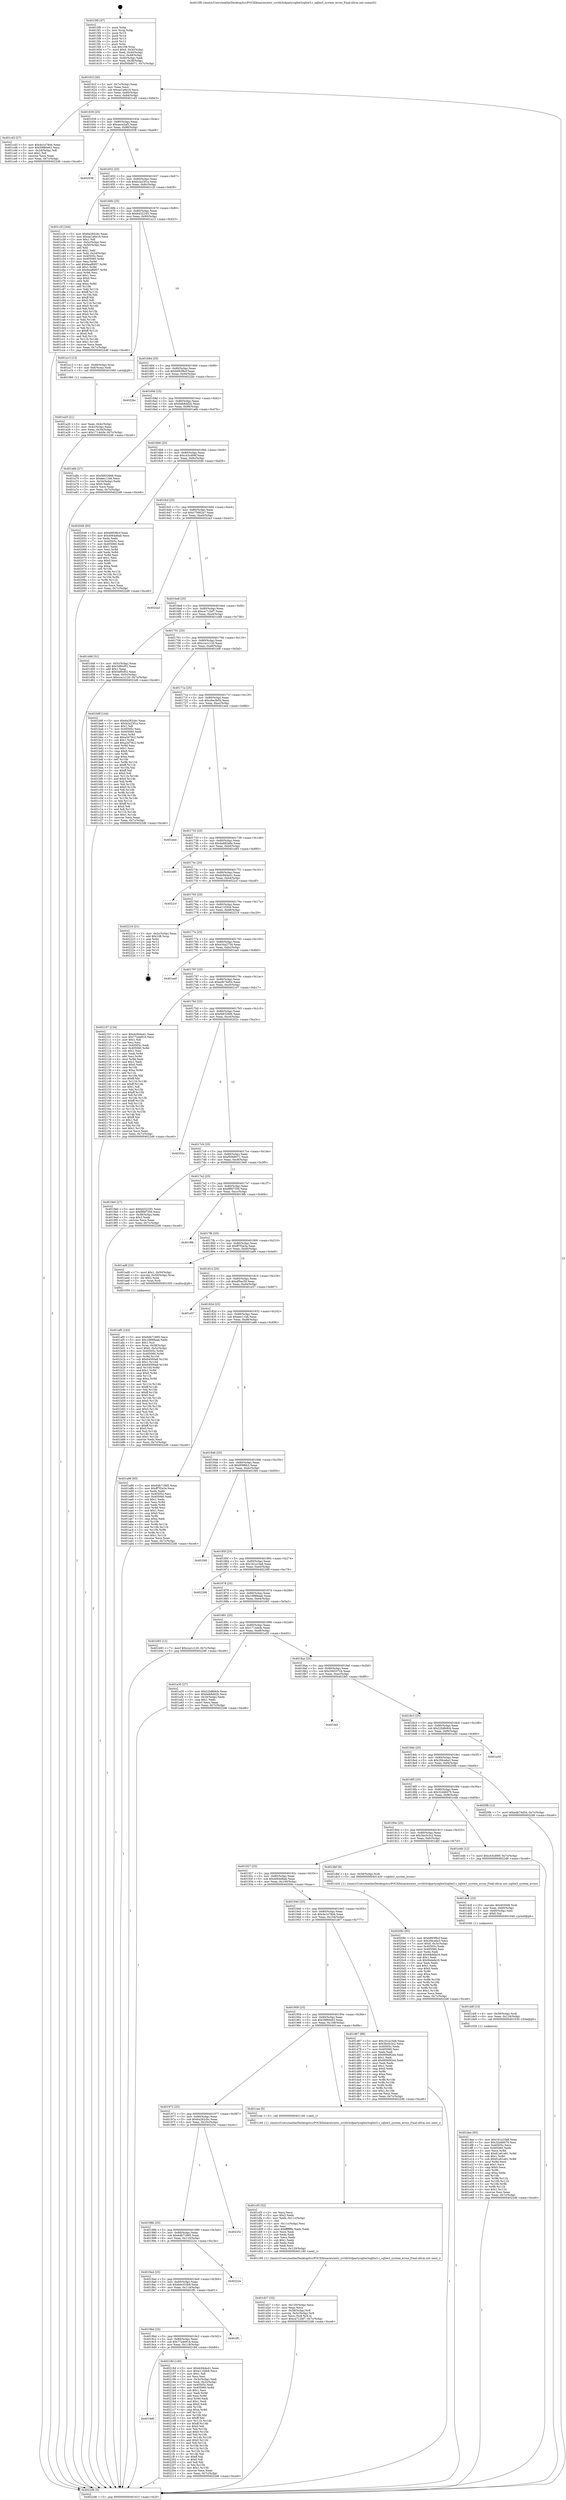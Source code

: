 digraph "0x4015f0" {
  label = "0x4015f0 (/mnt/c/Users/mathe/Desktop/tcc/POCII/binaries/extr_ccvlib3rdpartysqlite3sqlite3.c_sqlite3_system_errno_Final-ollvm.out::main(0))"
  labelloc = "t"
  node[shape=record]

  Entry [label="",width=0.3,height=0.3,shape=circle,fillcolor=black,style=filled]
  "0x40161f" [label="{
     0x40161f [26]\l
     | [instrs]\l
     &nbsp;&nbsp;0x40161f \<+3\>: mov -0x7c(%rbp),%eax\l
     &nbsp;&nbsp;0x401622 \<+2\>: mov %eax,%ecx\l
     &nbsp;&nbsp;0x401624 \<+6\>: sub $0xae1a6e18,%ecx\l
     &nbsp;&nbsp;0x40162a \<+3\>: mov %eax,-0x80(%rbp)\l
     &nbsp;&nbsp;0x40162d \<+6\>: mov %ecx,-0x84(%rbp)\l
     &nbsp;&nbsp;0x401633 \<+6\>: je 0000000000401cd3 \<main+0x6e3\>\l
  }"]
  "0x401cd3" [label="{
     0x401cd3 [27]\l
     | [instrs]\l
     &nbsp;&nbsp;0x401cd3 \<+5\>: mov $0x4e1e78d4,%eax\l
     &nbsp;&nbsp;0x401cd8 \<+5\>: mov $0x59f80e63,%ecx\l
     &nbsp;&nbsp;0x401cdd \<+3\>: mov -0x2d(%rbp),%dl\l
     &nbsp;&nbsp;0x401ce0 \<+3\>: test $0x1,%dl\l
     &nbsp;&nbsp;0x401ce3 \<+3\>: cmovne %ecx,%eax\l
     &nbsp;&nbsp;0x401ce6 \<+3\>: mov %eax,-0x7c(%rbp)\l
     &nbsp;&nbsp;0x401ce9 \<+5\>: jmp 00000000004022d6 \<main+0xce6\>\l
  }"]
  "0x401639" [label="{
     0x401639 [25]\l
     | [instrs]\l
     &nbsp;&nbsp;0x401639 \<+5\>: jmp 000000000040163e \<main+0x4e\>\l
     &nbsp;&nbsp;0x40163e \<+3\>: mov -0x80(%rbp),%eax\l
     &nbsp;&nbsp;0x401641 \<+5\>: sub $0xaece2af3,%eax\l
     &nbsp;&nbsp;0x401646 \<+6\>: mov %eax,-0x88(%rbp)\l
     &nbsp;&nbsp;0x40164c \<+6\>: je 0000000000402038 \<main+0xa48\>\l
  }"]
  Exit [label="",width=0.3,height=0.3,shape=circle,fillcolor=black,style=filled,peripheries=2]
  "0x402038" [label="{
     0x402038\l
  }", style=dashed]
  "0x401652" [label="{
     0x401652 [25]\l
     | [instrs]\l
     &nbsp;&nbsp;0x401652 \<+5\>: jmp 0000000000401657 \<main+0x67\>\l
     &nbsp;&nbsp;0x401657 \<+3\>: mov -0x80(%rbp),%eax\l
     &nbsp;&nbsp;0x40165a \<+5\>: sub $0xb2a23f1a,%eax\l
     &nbsp;&nbsp;0x40165f \<+6\>: mov %eax,-0x8c(%rbp)\l
     &nbsp;&nbsp;0x401665 \<+6\>: je 0000000000401c2f \<main+0x63f\>\l
  }"]
  "0x4019d6" [label="{
     0x4019d6\l
  }", style=dashed]
  "0x401c2f" [label="{
     0x401c2f [164]\l
     | [instrs]\l
     &nbsp;&nbsp;0x401c2f \<+5\>: mov $0x6a282cbc,%eax\l
     &nbsp;&nbsp;0x401c34 \<+5\>: mov $0xae1a6e18,%ecx\l
     &nbsp;&nbsp;0x401c39 \<+2\>: mov $0x1,%dl\l
     &nbsp;&nbsp;0x401c3b \<+3\>: mov -0x5c(%rbp),%esi\l
     &nbsp;&nbsp;0x401c3e \<+3\>: cmp -0x50(%rbp),%esi\l
     &nbsp;&nbsp;0x401c41 \<+4\>: setl %dil\l
     &nbsp;&nbsp;0x401c45 \<+4\>: and $0x1,%dil\l
     &nbsp;&nbsp;0x401c49 \<+4\>: mov %dil,-0x2d(%rbp)\l
     &nbsp;&nbsp;0x401c4d \<+7\>: mov 0x40505c,%esi\l
     &nbsp;&nbsp;0x401c54 \<+8\>: mov 0x405060,%r8d\l
     &nbsp;&nbsp;0x401c5c \<+3\>: mov %esi,%r9d\l
     &nbsp;&nbsp;0x401c5f \<+7\>: add $0x6eaf6957,%r9d\l
     &nbsp;&nbsp;0x401c66 \<+4\>: sub $0x1,%r9d\l
     &nbsp;&nbsp;0x401c6a \<+7\>: sub $0x6eaf6957,%r9d\l
     &nbsp;&nbsp;0x401c71 \<+4\>: imul %r9d,%esi\l
     &nbsp;&nbsp;0x401c75 \<+3\>: and $0x1,%esi\l
     &nbsp;&nbsp;0x401c78 \<+3\>: cmp $0x0,%esi\l
     &nbsp;&nbsp;0x401c7b \<+4\>: sete %dil\l
     &nbsp;&nbsp;0x401c7f \<+4\>: cmp $0xa,%r8d\l
     &nbsp;&nbsp;0x401c83 \<+4\>: setl %r10b\l
     &nbsp;&nbsp;0x401c87 \<+3\>: mov %dil,%r11b\l
     &nbsp;&nbsp;0x401c8a \<+4\>: xor $0xff,%r11b\l
     &nbsp;&nbsp;0x401c8e \<+3\>: mov %r10b,%bl\l
     &nbsp;&nbsp;0x401c91 \<+3\>: xor $0xff,%bl\l
     &nbsp;&nbsp;0x401c94 \<+3\>: xor $0x0,%dl\l
     &nbsp;&nbsp;0x401c97 \<+3\>: mov %r11b,%r14b\l
     &nbsp;&nbsp;0x401c9a \<+4\>: and $0x0,%r14b\l
     &nbsp;&nbsp;0x401c9e \<+3\>: and %dl,%dil\l
     &nbsp;&nbsp;0x401ca1 \<+3\>: mov %bl,%r15b\l
     &nbsp;&nbsp;0x401ca4 \<+4\>: and $0x0,%r15b\l
     &nbsp;&nbsp;0x401ca8 \<+3\>: and %dl,%r10b\l
     &nbsp;&nbsp;0x401cab \<+3\>: or %dil,%r14b\l
     &nbsp;&nbsp;0x401cae \<+3\>: or %r10b,%r15b\l
     &nbsp;&nbsp;0x401cb1 \<+3\>: xor %r15b,%r14b\l
     &nbsp;&nbsp;0x401cb4 \<+3\>: or %bl,%r11b\l
     &nbsp;&nbsp;0x401cb7 \<+4\>: xor $0xff,%r11b\l
     &nbsp;&nbsp;0x401cbb \<+3\>: or $0x0,%dl\l
     &nbsp;&nbsp;0x401cbe \<+3\>: and %dl,%r11b\l
     &nbsp;&nbsp;0x401cc1 \<+3\>: or %r11b,%r14b\l
     &nbsp;&nbsp;0x401cc4 \<+4\>: test $0x1,%r14b\l
     &nbsp;&nbsp;0x401cc8 \<+3\>: cmovne %ecx,%eax\l
     &nbsp;&nbsp;0x401ccb \<+3\>: mov %eax,-0x7c(%rbp)\l
     &nbsp;&nbsp;0x401cce \<+5\>: jmp 00000000004022d6 \<main+0xce6\>\l
  }"]
  "0x40166b" [label="{
     0x40166b [25]\l
     | [instrs]\l
     &nbsp;&nbsp;0x40166b \<+5\>: jmp 0000000000401670 \<main+0x80\>\l
     &nbsp;&nbsp;0x401670 \<+3\>: mov -0x80(%rbp),%eax\l
     &nbsp;&nbsp;0x401673 \<+5\>: sub $0xb43223f1,%eax\l
     &nbsp;&nbsp;0x401678 \<+6\>: mov %eax,-0x90(%rbp)\l
     &nbsp;&nbsp;0x40167e \<+6\>: je 0000000000401a13 \<main+0x423\>\l
  }"]
  "0x40218d" [label="{
     0x40218d [140]\l
     | [instrs]\l
     &nbsp;&nbsp;0x40218d \<+5\>: mov $0xdc944a41,%eax\l
     &nbsp;&nbsp;0x402192 \<+5\>: mov $0xe11f2fc6,%ecx\l
     &nbsp;&nbsp;0x402197 \<+2\>: mov $0x1,%dl\l
     &nbsp;&nbsp;0x402199 \<+2\>: xor %esi,%esi\l
     &nbsp;&nbsp;0x40219b \<+3\>: mov -0x3c(%rbp),%edi\l
     &nbsp;&nbsp;0x40219e \<+3\>: mov %edi,-0x2c(%rbp)\l
     &nbsp;&nbsp;0x4021a1 \<+7\>: mov 0x40505c,%edi\l
     &nbsp;&nbsp;0x4021a8 \<+8\>: mov 0x405060,%r8d\l
     &nbsp;&nbsp;0x4021b0 \<+3\>: sub $0x1,%esi\l
     &nbsp;&nbsp;0x4021b3 \<+3\>: mov %edi,%r9d\l
     &nbsp;&nbsp;0x4021b6 \<+3\>: add %esi,%r9d\l
     &nbsp;&nbsp;0x4021b9 \<+4\>: imul %r9d,%edi\l
     &nbsp;&nbsp;0x4021bd \<+3\>: and $0x1,%edi\l
     &nbsp;&nbsp;0x4021c0 \<+3\>: cmp $0x0,%edi\l
     &nbsp;&nbsp;0x4021c3 \<+4\>: sete %r10b\l
     &nbsp;&nbsp;0x4021c7 \<+4\>: cmp $0xa,%r8d\l
     &nbsp;&nbsp;0x4021cb \<+4\>: setl %r11b\l
     &nbsp;&nbsp;0x4021cf \<+3\>: mov %r10b,%bl\l
     &nbsp;&nbsp;0x4021d2 \<+3\>: xor $0xff,%bl\l
     &nbsp;&nbsp;0x4021d5 \<+3\>: mov %r11b,%r14b\l
     &nbsp;&nbsp;0x4021d8 \<+4\>: xor $0xff,%r14b\l
     &nbsp;&nbsp;0x4021dc \<+3\>: xor $0x0,%dl\l
     &nbsp;&nbsp;0x4021df \<+3\>: mov %bl,%r15b\l
     &nbsp;&nbsp;0x4021e2 \<+4\>: and $0x0,%r15b\l
     &nbsp;&nbsp;0x4021e6 \<+3\>: and %dl,%r10b\l
     &nbsp;&nbsp;0x4021e9 \<+3\>: mov %r14b,%r12b\l
     &nbsp;&nbsp;0x4021ec \<+4\>: and $0x0,%r12b\l
     &nbsp;&nbsp;0x4021f0 \<+3\>: and %dl,%r11b\l
     &nbsp;&nbsp;0x4021f3 \<+3\>: or %r10b,%r15b\l
     &nbsp;&nbsp;0x4021f6 \<+3\>: or %r11b,%r12b\l
     &nbsp;&nbsp;0x4021f9 \<+3\>: xor %r12b,%r15b\l
     &nbsp;&nbsp;0x4021fc \<+3\>: or %r14b,%bl\l
     &nbsp;&nbsp;0x4021ff \<+3\>: xor $0xff,%bl\l
     &nbsp;&nbsp;0x402202 \<+3\>: or $0x0,%dl\l
     &nbsp;&nbsp;0x402205 \<+2\>: and %dl,%bl\l
     &nbsp;&nbsp;0x402207 \<+3\>: or %bl,%r15b\l
     &nbsp;&nbsp;0x40220a \<+4\>: test $0x1,%r15b\l
     &nbsp;&nbsp;0x40220e \<+3\>: cmovne %ecx,%eax\l
     &nbsp;&nbsp;0x402211 \<+3\>: mov %eax,-0x7c(%rbp)\l
     &nbsp;&nbsp;0x402214 \<+5\>: jmp 00000000004022d6 \<main+0xce6\>\l
  }"]
  "0x401a13" [label="{
     0x401a13 [13]\l
     | [instrs]\l
     &nbsp;&nbsp;0x401a13 \<+4\>: mov -0x48(%rbp),%rax\l
     &nbsp;&nbsp;0x401a17 \<+4\>: mov 0x8(%rax),%rdi\l
     &nbsp;&nbsp;0x401a1b \<+5\>: call 0000000000401060 \<atoi@plt\>\l
     | [calls]\l
     &nbsp;&nbsp;0x401060 \{1\} (unknown)\l
  }"]
  "0x401684" [label="{
     0x401684 [25]\l
     | [instrs]\l
     &nbsp;&nbsp;0x401684 \<+5\>: jmp 0000000000401689 \<main+0x99\>\l
     &nbsp;&nbsp;0x401689 \<+3\>: mov -0x80(%rbp),%eax\l
     &nbsp;&nbsp;0x40168c \<+5\>: sub $0xb893f6cf,%eax\l
     &nbsp;&nbsp;0x401691 \<+6\>: mov %eax,-0x94(%rbp)\l
     &nbsp;&nbsp;0x401697 \<+6\>: je 00000000004022bc \<main+0xccc\>\l
  }"]
  "0x4019bd" [label="{
     0x4019bd [25]\l
     | [instrs]\l
     &nbsp;&nbsp;0x4019bd \<+5\>: jmp 00000000004019c2 \<main+0x3d2\>\l
     &nbsp;&nbsp;0x4019c2 \<+3\>: mov -0x80(%rbp),%eax\l
     &nbsp;&nbsp;0x4019c5 \<+5\>: sub $0x77a4e918,%eax\l
     &nbsp;&nbsp;0x4019ca \<+6\>: mov %eax,-0x118(%rbp)\l
     &nbsp;&nbsp;0x4019d0 \<+6\>: je 000000000040218d \<main+0xb9d\>\l
  }"]
  "0x4022bc" [label="{
     0x4022bc\l
  }", style=dashed]
  "0x40169d" [label="{
     0x40169d [25]\l
     | [instrs]\l
     &nbsp;&nbsp;0x40169d \<+5\>: jmp 00000000004016a2 \<main+0xb2\>\l
     &nbsp;&nbsp;0x4016a2 \<+3\>: mov -0x80(%rbp),%eax\l
     &nbsp;&nbsp;0x4016a5 \<+5\>: sub $0xbeb8dd2b,%eax\l
     &nbsp;&nbsp;0x4016aa \<+6\>: mov %eax,-0x98(%rbp)\l
     &nbsp;&nbsp;0x4016b0 \<+6\>: je 0000000000401a6b \<main+0x47b\>\l
  }"]
  "0x401ff1" [label="{
     0x401ff1\l
  }", style=dashed]
  "0x401a6b" [label="{
     0x401a6b [27]\l
     | [instrs]\l
     &nbsp;&nbsp;0x401a6b \<+5\>: mov $0xf4832666,%eax\l
     &nbsp;&nbsp;0x401a70 \<+5\>: mov $0xeec11b6,%ecx\l
     &nbsp;&nbsp;0x401a75 \<+3\>: mov -0x34(%rbp),%edx\l
     &nbsp;&nbsp;0x401a78 \<+3\>: cmp $0x0,%edx\l
     &nbsp;&nbsp;0x401a7b \<+3\>: cmove %ecx,%eax\l
     &nbsp;&nbsp;0x401a7e \<+3\>: mov %eax,-0x7c(%rbp)\l
     &nbsp;&nbsp;0x401a81 \<+5\>: jmp 00000000004022d6 \<main+0xce6\>\l
  }"]
  "0x4016b6" [label="{
     0x4016b6 [25]\l
     | [instrs]\l
     &nbsp;&nbsp;0x4016b6 \<+5\>: jmp 00000000004016bb \<main+0xcb\>\l
     &nbsp;&nbsp;0x4016bb \<+3\>: mov -0x80(%rbp),%eax\l
     &nbsp;&nbsp;0x4016be \<+5\>: sub $0xc43cd06f,%eax\l
     &nbsp;&nbsp;0x4016c3 \<+6\>: mov %eax,-0x9c(%rbp)\l
     &nbsp;&nbsp;0x4016c9 \<+6\>: je 0000000000402049 \<main+0xa59\>\l
  }"]
  "0x4019a4" [label="{
     0x4019a4 [25]\l
     | [instrs]\l
     &nbsp;&nbsp;0x4019a4 \<+5\>: jmp 00000000004019a9 \<main+0x3b9\>\l
     &nbsp;&nbsp;0x4019a9 \<+3\>: mov -0x80(%rbp),%eax\l
     &nbsp;&nbsp;0x4019ac \<+5\>: sub $0x6de333b9,%eax\l
     &nbsp;&nbsp;0x4019b1 \<+6\>: mov %eax,-0x114(%rbp)\l
     &nbsp;&nbsp;0x4019b7 \<+6\>: je 0000000000401ff1 \<main+0xa01\>\l
  }"]
  "0x402049" [label="{
     0x402049 [83]\l
     | [instrs]\l
     &nbsp;&nbsp;0x402049 \<+5\>: mov $0xb893f6cf,%eax\l
     &nbsp;&nbsp;0x40204e \<+5\>: mov $0x4064d6ab,%ecx\l
     &nbsp;&nbsp;0x402053 \<+2\>: xor %edx,%edx\l
     &nbsp;&nbsp;0x402055 \<+7\>: mov 0x40505c,%esi\l
     &nbsp;&nbsp;0x40205c \<+7\>: mov 0x405060,%edi\l
     &nbsp;&nbsp;0x402063 \<+3\>: sub $0x1,%edx\l
     &nbsp;&nbsp;0x402066 \<+3\>: mov %esi,%r8d\l
     &nbsp;&nbsp;0x402069 \<+3\>: add %edx,%r8d\l
     &nbsp;&nbsp;0x40206c \<+4\>: imul %r8d,%esi\l
     &nbsp;&nbsp;0x402070 \<+3\>: and $0x1,%esi\l
     &nbsp;&nbsp;0x402073 \<+3\>: cmp $0x0,%esi\l
     &nbsp;&nbsp;0x402076 \<+4\>: sete %r9b\l
     &nbsp;&nbsp;0x40207a \<+3\>: cmp $0xa,%edi\l
     &nbsp;&nbsp;0x40207d \<+4\>: setl %r10b\l
     &nbsp;&nbsp;0x402081 \<+3\>: mov %r9b,%r11b\l
     &nbsp;&nbsp;0x402084 \<+3\>: and %r10b,%r11b\l
     &nbsp;&nbsp;0x402087 \<+3\>: xor %r10b,%r9b\l
     &nbsp;&nbsp;0x40208a \<+3\>: or %r9b,%r11b\l
     &nbsp;&nbsp;0x40208d \<+4\>: test $0x1,%r11b\l
     &nbsp;&nbsp;0x402091 \<+3\>: cmovne %ecx,%eax\l
     &nbsp;&nbsp;0x402094 \<+3\>: mov %eax,-0x7c(%rbp)\l
     &nbsp;&nbsp;0x402097 \<+5\>: jmp 00000000004022d6 \<main+0xce6\>\l
  }"]
  "0x4016cf" [label="{
     0x4016cf [25]\l
     | [instrs]\l
     &nbsp;&nbsp;0x4016cf \<+5\>: jmp 00000000004016d4 \<main+0xe4\>\l
     &nbsp;&nbsp;0x4016d4 \<+3\>: mov -0x80(%rbp),%eax\l
     &nbsp;&nbsp;0x4016d7 \<+5\>: sub $0xc75662a7,%eax\l
     &nbsp;&nbsp;0x4016dc \<+6\>: mov %eax,-0xa0(%rbp)\l
     &nbsp;&nbsp;0x4016e2 \<+6\>: je 00000000004022a3 \<main+0xcb3\>\l
  }"]
  "0x40222e" [label="{
     0x40222e\l
  }", style=dashed]
  "0x4022a3" [label="{
     0x4022a3\l
  }", style=dashed]
  "0x4016e8" [label="{
     0x4016e8 [25]\l
     | [instrs]\l
     &nbsp;&nbsp;0x4016e8 \<+5\>: jmp 00000000004016ed \<main+0xfd\>\l
     &nbsp;&nbsp;0x4016ed \<+3\>: mov -0x80(%rbp),%eax\l
     &nbsp;&nbsp;0x4016f0 \<+5\>: sub $0xca712bf7,%eax\l
     &nbsp;&nbsp;0x4016f5 \<+6\>: mov %eax,-0xa4(%rbp)\l
     &nbsp;&nbsp;0x4016fb \<+6\>: je 0000000000401d48 \<main+0x758\>\l
  }"]
  "0x40198b" [label="{
     0x40198b [25]\l
     | [instrs]\l
     &nbsp;&nbsp;0x40198b \<+5\>: jmp 0000000000401990 \<main+0x3a0\>\l
     &nbsp;&nbsp;0x401990 \<+3\>: mov -0x80(%rbp),%eax\l
     &nbsp;&nbsp;0x401993 \<+5\>: sub $0x6db71895,%eax\l
     &nbsp;&nbsp;0x401998 \<+6\>: mov %eax,-0x110(%rbp)\l
     &nbsp;&nbsp;0x40199e \<+6\>: je 000000000040222e \<main+0xc3e\>\l
  }"]
  "0x401d48" [label="{
     0x401d48 [31]\l
     | [instrs]\l
     &nbsp;&nbsp;0x401d48 \<+3\>: mov -0x5c(%rbp),%eax\l
     &nbsp;&nbsp;0x401d4b \<+5\>: add $0x54f0cf52,%eax\l
     &nbsp;&nbsp;0x401d50 \<+3\>: add $0x1,%eax\l
     &nbsp;&nbsp;0x401d53 \<+5\>: sub $0x54f0cf52,%eax\l
     &nbsp;&nbsp;0x401d58 \<+3\>: mov %eax,-0x5c(%rbp)\l
     &nbsp;&nbsp;0x401d5b \<+7\>: movl $0xcca1c120,-0x7c(%rbp)\l
     &nbsp;&nbsp;0x401d62 \<+5\>: jmp 00000000004022d6 \<main+0xce6\>\l
  }"]
  "0x401701" [label="{
     0x401701 [25]\l
     | [instrs]\l
     &nbsp;&nbsp;0x401701 \<+5\>: jmp 0000000000401706 \<main+0x116\>\l
     &nbsp;&nbsp;0x401706 \<+3\>: mov -0x80(%rbp),%eax\l
     &nbsp;&nbsp;0x401709 \<+5\>: sub $0xcca1c120,%eax\l
     &nbsp;&nbsp;0x40170e \<+6\>: mov %eax,-0xa8(%rbp)\l
     &nbsp;&nbsp;0x401714 \<+6\>: je 0000000000401b9f \<main+0x5af\>\l
  }"]
  "0x40225c" [label="{
     0x40225c\l
  }", style=dashed]
  "0x401b9f" [label="{
     0x401b9f [144]\l
     | [instrs]\l
     &nbsp;&nbsp;0x401b9f \<+5\>: mov $0x6a282cbc,%eax\l
     &nbsp;&nbsp;0x401ba4 \<+5\>: mov $0xb2a23f1a,%ecx\l
     &nbsp;&nbsp;0x401ba9 \<+2\>: mov $0x1,%dl\l
     &nbsp;&nbsp;0x401bab \<+7\>: mov 0x40505c,%esi\l
     &nbsp;&nbsp;0x401bb2 \<+7\>: mov 0x405060,%edi\l
     &nbsp;&nbsp;0x401bb9 \<+3\>: mov %esi,%r8d\l
     &nbsp;&nbsp;0x401bbc \<+7\>: sub $0xa3d79c2,%r8d\l
     &nbsp;&nbsp;0x401bc3 \<+4\>: sub $0x1,%r8d\l
     &nbsp;&nbsp;0x401bc7 \<+7\>: add $0xa3d79c2,%r8d\l
     &nbsp;&nbsp;0x401bce \<+4\>: imul %r8d,%esi\l
     &nbsp;&nbsp;0x401bd2 \<+3\>: and $0x1,%esi\l
     &nbsp;&nbsp;0x401bd5 \<+3\>: cmp $0x0,%esi\l
     &nbsp;&nbsp;0x401bd8 \<+4\>: sete %r9b\l
     &nbsp;&nbsp;0x401bdc \<+3\>: cmp $0xa,%edi\l
     &nbsp;&nbsp;0x401bdf \<+4\>: setl %r10b\l
     &nbsp;&nbsp;0x401be3 \<+3\>: mov %r9b,%r11b\l
     &nbsp;&nbsp;0x401be6 \<+4\>: xor $0xff,%r11b\l
     &nbsp;&nbsp;0x401bea \<+3\>: mov %r10b,%bl\l
     &nbsp;&nbsp;0x401bed \<+3\>: xor $0xff,%bl\l
     &nbsp;&nbsp;0x401bf0 \<+3\>: xor $0x0,%dl\l
     &nbsp;&nbsp;0x401bf3 \<+3\>: mov %r11b,%r14b\l
     &nbsp;&nbsp;0x401bf6 \<+4\>: and $0x0,%r14b\l
     &nbsp;&nbsp;0x401bfa \<+3\>: and %dl,%r9b\l
     &nbsp;&nbsp;0x401bfd \<+3\>: mov %bl,%r15b\l
     &nbsp;&nbsp;0x401c00 \<+4\>: and $0x0,%r15b\l
     &nbsp;&nbsp;0x401c04 \<+3\>: and %dl,%r10b\l
     &nbsp;&nbsp;0x401c07 \<+3\>: or %r9b,%r14b\l
     &nbsp;&nbsp;0x401c0a \<+3\>: or %r10b,%r15b\l
     &nbsp;&nbsp;0x401c0d \<+3\>: xor %r15b,%r14b\l
     &nbsp;&nbsp;0x401c10 \<+3\>: or %bl,%r11b\l
     &nbsp;&nbsp;0x401c13 \<+4\>: xor $0xff,%r11b\l
     &nbsp;&nbsp;0x401c17 \<+3\>: or $0x0,%dl\l
     &nbsp;&nbsp;0x401c1a \<+3\>: and %dl,%r11b\l
     &nbsp;&nbsp;0x401c1d \<+3\>: or %r11b,%r14b\l
     &nbsp;&nbsp;0x401c20 \<+4\>: test $0x1,%r14b\l
     &nbsp;&nbsp;0x401c24 \<+3\>: cmovne %ecx,%eax\l
     &nbsp;&nbsp;0x401c27 \<+3\>: mov %eax,-0x7c(%rbp)\l
     &nbsp;&nbsp;0x401c2a \<+5\>: jmp 00000000004022d6 \<main+0xce6\>\l
  }"]
  "0x40171a" [label="{
     0x40171a [25]\l
     | [instrs]\l
     &nbsp;&nbsp;0x40171a \<+5\>: jmp 000000000040171f \<main+0x12f\>\l
     &nbsp;&nbsp;0x40171f \<+3\>: mov -0x80(%rbp),%eax\l
     &nbsp;&nbsp;0x401722 \<+5\>: sub $0xcfee3b5b,%eax\l
     &nbsp;&nbsp;0x401727 \<+6\>: mov %eax,-0xac(%rbp)\l
     &nbsp;&nbsp;0x40172d \<+6\>: je 0000000000401eed \<main+0x8fd\>\l
  }"]
  "0x401dee" [label="{
     0x401dee [93]\l
     | [instrs]\l
     &nbsp;&nbsp;0x401dee \<+5\>: mov $0x161a10a8,%eax\l
     &nbsp;&nbsp;0x401df3 \<+5\>: mov $0x32d46079,%esi\l
     &nbsp;&nbsp;0x401df8 \<+7\>: mov 0x40505c,%ecx\l
     &nbsp;&nbsp;0x401dff \<+7\>: mov 0x405060,%edx\l
     &nbsp;&nbsp;0x401e06 \<+3\>: mov %ecx,%r8d\l
     &nbsp;&nbsp;0x401e09 \<+7\>: add $0x81a61e81,%r8d\l
     &nbsp;&nbsp;0x401e10 \<+4\>: sub $0x1,%r8d\l
     &nbsp;&nbsp;0x401e14 \<+7\>: sub $0x81a61e81,%r8d\l
     &nbsp;&nbsp;0x401e1b \<+4\>: imul %r8d,%ecx\l
     &nbsp;&nbsp;0x401e1f \<+3\>: and $0x1,%ecx\l
     &nbsp;&nbsp;0x401e22 \<+3\>: cmp $0x0,%ecx\l
     &nbsp;&nbsp;0x401e25 \<+4\>: sete %r9b\l
     &nbsp;&nbsp;0x401e29 \<+3\>: cmp $0xa,%edx\l
     &nbsp;&nbsp;0x401e2c \<+4\>: setl %r10b\l
     &nbsp;&nbsp;0x401e30 \<+3\>: mov %r9b,%r11b\l
     &nbsp;&nbsp;0x401e33 \<+3\>: and %r10b,%r11b\l
     &nbsp;&nbsp;0x401e36 \<+3\>: xor %r10b,%r9b\l
     &nbsp;&nbsp;0x401e39 \<+3\>: or %r9b,%r11b\l
     &nbsp;&nbsp;0x401e3c \<+4\>: test $0x1,%r11b\l
     &nbsp;&nbsp;0x401e40 \<+3\>: cmovne %esi,%eax\l
     &nbsp;&nbsp;0x401e43 \<+3\>: mov %eax,-0x7c(%rbp)\l
     &nbsp;&nbsp;0x401e46 \<+5\>: jmp 00000000004022d6 \<main+0xce6\>\l
  }"]
  "0x401eed" [label="{
     0x401eed\l
  }", style=dashed]
  "0x401733" [label="{
     0x401733 [25]\l
     | [instrs]\l
     &nbsp;&nbsp;0x401733 \<+5\>: jmp 0000000000401738 \<main+0x148\>\l
     &nbsp;&nbsp;0x401738 \<+3\>: mov -0x80(%rbp),%eax\l
     &nbsp;&nbsp;0x40173b \<+5\>: sub $0xda882e8e,%eax\l
     &nbsp;&nbsp;0x401740 \<+6\>: mov %eax,-0xb0(%rbp)\l
     &nbsp;&nbsp;0x401746 \<+6\>: je 0000000000401e85 \<main+0x895\>\l
  }"]
  "0x401ddf" [label="{
     0x401ddf [15]\l
     | [instrs]\l
     &nbsp;&nbsp;0x401ddf \<+4\>: mov -0x58(%rbp),%rdi\l
     &nbsp;&nbsp;0x401de3 \<+6\>: mov %eax,-0x124(%rbp)\l
     &nbsp;&nbsp;0x401de9 \<+5\>: call 0000000000401030 \<free@plt\>\l
     | [calls]\l
     &nbsp;&nbsp;0x401030 \{1\} (unknown)\l
  }"]
  "0x401e85" [label="{
     0x401e85\l
  }", style=dashed]
  "0x40174c" [label="{
     0x40174c [25]\l
     | [instrs]\l
     &nbsp;&nbsp;0x40174c \<+5\>: jmp 0000000000401751 \<main+0x161\>\l
     &nbsp;&nbsp;0x401751 \<+3\>: mov -0x80(%rbp),%eax\l
     &nbsp;&nbsp;0x401754 \<+5\>: sub $0xdc944a41,%eax\l
     &nbsp;&nbsp;0x401759 \<+6\>: mov %eax,-0xb4(%rbp)\l
     &nbsp;&nbsp;0x40175f \<+6\>: je 00000000004022cf \<main+0xcdf\>\l
  }"]
  "0x401dc8" [label="{
     0x401dc8 [23]\l
     | [instrs]\l
     &nbsp;&nbsp;0x401dc8 \<+10\>: movabs $0x4030d6,%rdi\l
     &nbsp;&nbsp;0x401dd2 \<+3\>: mov %eax,-0x60(%rbp)\l
     &nbsp;&nbsp;0x401dd5 \<+3\>: mov -0x60(%rbp),%esi\l
     &nbsp;&nbsp;0x401dd8 \<+2\>: mov $0x0,%al\l
     &nbsp;&nbsp;0x401dda \<+5\>: call 0000000000401040 \<printf@plt\>\l
     | [calls]\l
     &nbsp;&nbsp;0x401040 \{1\} (unknown)\l
  }"]
  "0x4022cf" [label="{
     0x4022cf\l
  }", style=dashed]
  "0x401765" [label="{
     0x401765 [25]\l
     | [instrs]\l
     &nbsp;&nbsp;0x401765 \<+5\>: jmp 000000000040176a \<main+0x17a\>\l
     &nbsp;&nbsp;0x40176a \<+3\>: mov -0x80(%rbp),%eax\l
     &nbsp;&nbsp;0x40176d \<+5\>: sub $0xe11f2fc6,%eax\l
     &nbsp;&nbsp;0x401772 \<+6\>: mov %eax,-0xb8(%rbp)\l
     &nbsp;&nbsp;0x401778 \<+6\>: je 0000000000402219 \<main+0xc29\>\l
  }"]
  "0x401d27" [label="{
     0x401d27 [33]\l
     | [instrs]\l
     &nbsp;&nbsp;0x401d27 \<+6\>: mov -0x120(%rbp),%ecx\l
     &nbsp;&nbsp;0x401d2d \<+3\>: imul %eax,%ecx\l
     &nbsp;&nbsp;0x401d30 \<+4\>: mov -0x58(%rbp),%r8\l
     &nbsp;&nbsp;0x401d34 \<+4\>: movslq -0x5c(%rbp),%r9\l
     &nbsp;&nbsp;0x401d38 \<+4\>: mov %ecx,(%r8,%r9,4)\l
     &nbsp;&nbsp;0x401d3c \<+7\>: movl $0xca712bf7,-0x7c(%rbp)\l
     &nbsp;&nbsp;0x401d43 \<+5\>: jmp 00000000004022d6 \<main+0xce6\>\l
  }"]
  "0x402219" [label="{
     0x402219 [21]\l
     | [instrs]\l
     &nbsp;&nbsp;0x402219 \<+3\>: mov -0x2c(%rbp),%eax\l
     &nbsp;&nbsp;0x40221c \<+7\>: add $0x108,%rsp\l
     &nbsp;&nbsp;0x402223 \<+1\>: pop %rbx\l
     &nbsp;&nbsp;0x402224 \<+2\>: pop %r12\l
     &nbsp;&nbsp;0x402226 \<+2\>: pop %r13\l
     &nbsp;&nbsp;0x402228 \<+2\>: pop %r14\l
     &nbsp;&nbsp;0x40222a \<+2\>: pop %r15\l
     &nbsp;&nbsp;0x40222c \<+1\>: pop %rbp\l
     &nbsp;&nbsp;0x40222d \<+1\>: ret\l
  }"]
  "0x40177e" [label="{
     0x40177e [25]\l
     | [instrs]\l
     &nbsp;&nbsp;0x40177e \<+5\>: jmp 0000000000401783 \<main+0x193\>\l
     &nbsp;&nbsp;0x401783 \<+3\>: mov -0x80(%rbp),%eax\l
     &nbsp;&nbsp;0x401786 \<+5\>: sub $0xe34a2734,%eax\l
     &nbsp;&nbsp;0x40178b \<+6\>: mov %eax,-0xbc(%rbp)\l
     &nbsp;&nbsp;0x401791 \<+6\>: je 0000000000401ea0 \<main+0x8b0\>\l
  }"]
  "0x401cf3" [label="{
     0x401cf3 [52]\l
     | [instrs]\l
     &nbsp;&nbsp;0x401cf3 \<+2\>: xor %ecx,%ecx\l
     &nbsp;&nbsp;0x401cf5 \<+5\>: mov $0x2,%edx\l
     &nbsp;&nbsp;0x401cfa \<+6\>: mov %edx,-0x11c(%rbp)\l
     &nbsp;&nbsp;0x401d00 \<+1\>: cltd\l
     &nbsp;&nbsp;0x401d01 \<+6\>: mov -0x11c(%rbp),%esi\l
     &nbsp;&nbsp;0x401d07 \<+2\>: idiv %esi\l
     &nbsp;&nbsp;0x401d09 \<+6\>: imul $0xfffffffe,%edx,%edx\l
     &nbsp;&nbsp;0x401d0f \<+2\>: mov %ecx,%edi\l
     &nbsp;&nbsp;0x401d11 \<+2\>: sub %edx,%edi\l
     &nbsp;&nbsp;0x401d13 \<+2\>: mov %ecx,%edx\l
     &nbsp;&nbsp;0x401d15 \<+3\>: sub $0x1,%edx\l
     &nbsp;&nbsp;0x401d18 \<+2\>: add %edx,%edi\l
     &nbsp;&nbsp;0x401d1a \<+2\>: sub %edi,%ecx\l
     &nbsp;&nbsp;0x401d1c \<+6\>: mov %ecx,-0x120(%rbp)\l
     &nbsp;&nbsp;0x401d22 \<+5\>: call 0000000000401160 \<next_i\>\l
     | [calls]\l
     &nbsp;&nbsp;0x401160 \{1\} (/mnt/c/Users/mathe/Desktop/tcc/POCII/binaries/extr_ccvlib3rdpartysqlite3sqlite3.c_sqlite3_system_errno_Final-ollvm.out::next_i)\l
  }"]
  "0x401ea0" [label="{
     0x401ea0\l
  }", style=dashed]
  "0x401797" [label="{
     0x401797 [25]\l
     | [instrs]\l
     &nbsp;&nbsp;0x401797 \<+5\>: jmp 000000000040179c \<main+0x1ac\>\l
     &nbsp;&nbsp;0x40179c \<+3\>: mov -0x80(%rbp),%eax\l
     &nbsp;&nbsp;0x40179f \<+5\>: sub $0xedb74d54,%eax\l
     &nbsp;&nbsp;0x4017a4 \<+6\>: mov %eax,-0xc0(%rbp)\l
     &nbsp;&nbsp;0x4017aa \<+6\>: je 0000000000402107 \<main+0xb17\>\l
  }"]
  "0x401972" [label="{
     0x401972 [25]\l
     | [instrs]\l
     &nbsp;&nbsp;0x401972 \<+5\>: jmp 0000000000401977 \<main+0x387\>\l
     &nbsp;&nbsp;0x401977 \<+3\>: mov -0x80(%rbp),%eax\l
     &nbsp;&nbsp;0x40197a \<+5\>: sub $0x6a282cbc,%eax\l
     &nbsp;&nbsp;0x40197f \<+6\>: mov %eax,-0x10c(%rbp)\l
     &nbsp;&nbsp;0x401985 \<+6\>: je 000000000040225c \<main+0xc6c\>\l
  }"]
  "0x402107" [label="{
     0x402107 [134]\l
     | [instrs]\l
     &nbsp;&nbsp;0x402107 \<+5\>: mov $0xdc944a41,%eax\l
     &nbsp;&nbsp;0x40210c \<+5\>: mov $0x77a4e918,%ecx\l
     &nbsp;&nbsp;0x402111 \<+2\>: mov $0x1,%dl\l
     &nbsp;&nbsp;0x402113 \<+2\>: xor %esi,%esi\l
     &nbsp;&nbsp;0x402115 \<+7\>: mov 0x40505c,%edi\l
     &nbsp;&nbsp;0x40211c \<+8\>: mov 0x405060,%r8d\l
     &nbsp;&nbsp;0x402124 \<+3\>: sub $0x1,%esi\l
     &nbsp;&nbsp;0x402127 \<+3\>: mov %edi,%r9d\l
     &nbsp;&nbsp;0x40212a \<+3\>: add %esi,%r9d\l
     &nbsp;&nbsp;0x40212d \<+4\>: imul %r9d,%edi\l
     &nbsp;&nbsp;0x402131 \<+3\>: and $0x1,%edi\l
     &nbsp;&nbsp;0x402134 \<+3\>: cmp $0x0,%edi\l
     &nbsp;&nbsp;0x402137 \<+4\>: sete %r10b\l
     &nbsp;&nbsp;0x40213b \<+4\>: cmp $0xa,%r8d\l
     &nbsp;&nbsp;0x40213f \<+4\>: setl %r11b\l
     &nbsp;&nbsp;0x402143 \<+3\>: mov %r10b,%bl\l
     &nbsp;&nbsp;0x402146 \<+3\>: xor $0xff,%bl\l
     &nbsp;&nbsp;0x402149 \<+3\>: mov %r11b,%r14b\l
     &nbsp;&nbsp;0x40214c \<+4\>: xor $0xff,%r14b\l
     &nbsp;&nbsp;0x402150 \<+3\>: xor $0x1,%dl\l
     &nbsp;&nbsp;0x402153 \<+3\>: mov %bl,%r15b\l
     &nbsp;&nbsp;0x402156 \<+4\>: and $0xff,%r15b\l
     &nbsp;&nbsp;0x40215a \<+3\>: and %dl,%r10b\l
     &nbsp;&nbsp;0x40215d \<+3\>: mov %r14b,%r12b\l
     &nbsp;&nbsp;0x402160 \<+4\>: and $0xff,%r12b\l
     &nbsp;&nbsp;0x402164 \<+3\>: and %dl,%r11b\l
     &nbsp;&nbsp;0x402167 \<+3\>: or %r10b,%r15b\l
     &nbsp;&nbsp;0x40216a \<+3\>: or %r11b,%r12b\l
     &nbsp;&nbsp;0x40216d \<+3\>: xor %r12b,%r15b\l
     &nbsp;&nbsp;0x402170 \<+3\>: or %r14b,%bl\l
     &nbsp;&nbsp;0x402173 \<+3\>: xor $0xff,%bl\l
     &nbsp;&nbsp;0x402176 \<+3\>: or $0x1,%dl\l
     &nbsp;&nbsp;0x402179 \<+2\>: and %dl,%bl\l
     &nbsp;&nbsp;0x40217b \<+3\>: or %bl,%r15b\l
     &nbsp;&nbsp;0x40217e \<+4\>: test $0x1,%r15b\l
     &nbsp;&nbsp;0x402182 \<+3\>: cmovne %ecx,%eax\l
     &nbsp;&nbsp;0x402185 \<+3\>: mov %eax,-0x7c(%rbp)\l
     &nbsp;&nbsp;0x402188 \<+5\>: jmp 00000000004022d6 \<main+0xce6\>\l
  }"]
  "0x4017b0" [label="{
     0x4017b0 [25]\l
     | [instrs]\l
     &nbsp;&nbsp;0x4017b0 \<+5\>: jmp 00000000004017b5 \<main+0x1c5\>\l
     &nbsp;&nbsp;0x4017b5 \<+3\>: mov -0x80(%rbp),%eax\l
     &nbsp;&nbsp;0x4017b8 \<+5\>: sub $0xf4832666,%eax\l
     &nbsp;&nbsp;0x4017bd \<+6\>: mov %eax,-0xc4(%rbp)\l
     &nbsp;&nbsp;0x4017c3 \<+6\>: je 000000000040202c \<main+0xa3c\>\l
  }"]
  "0x401cee" [label="{
     0x401cee [5]\l
     | [instrs]\l
     &nbsp;&nbsp;0x401cee \<+5\>: call 0000000000401160 \<next_i\>\l
     | [calls]\l
     &nbsp;&nbsp;0x401160 \{1\} (/mnt/c/Users/mathe/Desktop/tcc/POCII/binaries/extr_ccvlib3rdpartysqlite3sqlite3.c_sqlite3_system_errno_Final-ollvm.out::next_i)\l
  }"]
  "0x40202c" [label="{
     0x40202c\l
  }", style=dashed]
  "0x4017c9" [label="{
     0x4017c9 [25]\l
     | [instrs]\l
     &nbsp;&nbsp;0x4017c9 \<+5\>: jmp 00000000004017ce \<main+0x1de\>\l
     &nbsp;&nbsp;0x4017ce \<+3\>: mov -0x80(%rbp),%eax\l
     &nbsp;&nbsp;0x4017d1 \<+5\>: sub $0xf50b8071,%eax\l
     &nbsp;&nbsp;0x4017d6 \<+6\>: mov %eax,-0xc8(%rbp)\l
     &nbsp;&nbsp;0x4017dc \<+6\>: je 00000000004019e0 \<main+0x3f0\>\l
  }"]
  "0x401959" [label="{
     0x401959 [25]\l
     | [instrs]\l
     &nbsp;&nbsp;0x401959 \<+5\>: jmp 000000000040195e \<main+0x36e\>\l
     &nbsp;&nbsp;0x40195e \<+3\>: mov -0x80(%rbp),%eax\l
     &nbsp;&nbsp;0x401961 \<+5\>: sub $0x59f80e63,%eax\l
     &nbsp;&nbsp;0x401966 \<+6\>: mov %eax,-0x108(%rbp)\l
     &nbsp;&nbsp;0x40196c \<+6\>: je 0000000000401cee \<main+0x6fe\>\l
  }"]
  "0x4019e0" [label="{
     0x4019e0 [27]\l
     | [instrs]\l
     &nbsp;&nbsp;0x4019e0 \<+5\>: mov $0xb43223f1,%eax\l
     &nbsp;&nbsp;0x4019e5 \<+5\>: mov $0xf8fd7356,%ecx\l
     &nbsp;&nbsp;0x4019ea \<+3\>: mov -0x38(%rbp),%edx\l
     &nbsp;&nbsp;0x4019ed \<+3\>: cmp $0x2,%edx\l
     &nbsp;&nbsp;0x4019f0 \<+3\>: cmovne %ecx,%eax\l
     &nbsp;&nbsp;0x4019f3 \<+3\>: mov %eax,-0x7c(%rbp)\l
     &nbsp;&nbsp;0x4019f6 \<+5\>: jmp 00000000004022d6 \<main+0xce6\>\l
  }"]
  "0x4017e2" [label="{
     0x4017e2 [25]\l
     | [instrs]\l
     &nbsp;&nbsp;0x4017e2 \<+5\>: jmp 00000000004017e7 \<main+0x1f7\>\l
     &nbsp;&nbsp;0x4017e7 \<+3\>: mov -0x80(%rbp),%eax\l
     &nbsp;&nbsp;0x4017ea \<+5\>: sub $0xf8fd7356,%eax\l
     &nbsp;&nbsp;0x4017ef \<+6\>: mov %eax,-0xcc(%rbp)\l
     &nbsp;&nbsp;0x4017f5 \<+6\>: je 00000000004019fb \<main+0x40b\>\l
  }"]
  "0x4022d6" [label="{
     0x4022d6 [5]\l
     | [instrs]\l
     &nbsp;&nbsp;0x4022d6 \<+5\>: jmp 000000000040161f \<main+0x2f\>\l
  }"]
  "0x4015f0" [label="{
     0x4015f0 [47]\l
     | [instrs]\l
     &nbsp;&nbsp;0x4015f0 \<+1\>: push %rbp\l
     &nbsp;&nbsp;0x4015f1 \<+3\>: mov %rsp,%rbp\l
     &nbsp;&nbsp;0x4015f4 \<+2\>: push %r15\l
     &nbsp;&nbsp;0x4015f6 \<+2\>: push %r14\l
     &nbsp;&nbsp;0x4015f8 \<+2\>: push %r13\l
     &nbsp;&nbsp;0x4015fa \<+2\>: push %r12\l
     &nbsp;&nbsp;0x4015fc \<+1\>: push %rbx\l
     &nbsp;&nbsp;0x4015fd \<+7\>: sub $0x108,%rsp\l
     &nbsp;&nbsp;0x401604 \<+7\>: movl $0x0,-0x3c(%rbp)\l
     &nbsp;&nbsp;0x40160b \<+3\>: mov %edi,-0x40(%rbp)\l
     &nbsp;&nbsp;0x40160e \<+4\>: mov %rsi,-0x48(%rbp)\l
     &nbsp;&nbsp;0x401612 \<+3\>: mov -0x40(%rbp),%edi\l
     &nbsp;&nbsp;0x401615 \<+3\>: mov %edi,-0x38(%rbp)\l
     &nbsp;&nbsp;0x401618 \<+7\>: movl $0xf50b8071,-0x7c(%rbp)\l
  }"]
  "0x401a20" [label="{
     0x401a20 [21]\l
     | [instrs]\l
     &nbsp;&nbsp;0x401a20 \<+3\>: mov %eax,-0x4c(%rbp)\l
     &nbsp;&nbsp;0x401a23 \<+3\>: mov -0x4c(%rbp),%eax\l
     &nbsp;&nbsp;0x401a26 \<+3\>: mov %eax,-0x34(%rbp)\l
     &nbsp;&nbsp;0x401a29 \<+7\>: movl $0x1714dcfe,-0x7c(%rbp)\l
     &nbsp;&nbsp;0x401a30 \<+5\>: jmp 00000000004022d6 \<main+0xce6\>\l
  }"]
  "0x401d67" [label="{
     0x401d67 [88]\l
     | [instrs]\l
     &nbsp;&nbsp;0x401d67 \<+5\>: mov $0x161a10a8,%eax\l
     &nbsp;&nbsp;0x401d6c \<+5\>: mov $0x3bc0c3c2,%ecx\l
     &nbsp;&nbsp;0x401d71 \<+7\>: mov 0x40505c,%edx\l
     &nbsp;&nbsp;0x401d78 \<+7\>: mov 0x405060,%esi\l
     &nbsp;&nbsp;0x401d7f \<+2\>: mov %edx,%edi\l
     &nbsp;&nbsp;0x401d81 \<+6\>: sub $0x909d92e4,%edi\l
     &nbsp;&nbsp;0x401d87 \<+3\>: sub $0x1,%edi\l
     &nbsp;&nbsp;0x401d8a \<+6\>: add $0x909d92e4,%edi\l
     &nbsp;&nbsp;0x401d90 \<+3\>: imul %edi,%edx\l
     &nbsp;&nbsp;0x401d93 \<+3\>: and $0x1,%edx\l
     &nbsp;&nbsp;0x401d96 \<+3\>: cmp $0x0,%edx\l
     &nbsp;&nbsp;0x401d99 \<+4\>: sete %r8b\l
     &nbsp;&nbsp;0x401d9d \<+3\>: cmp $0xa,%esi\l
     &nbsp;&nbsp;0x401da0 \<+4\>: setl %r9b\l
     &nbsp;&nbsp;0x401da4 \<+3\>: mov %r8b,%r10b\l
     &nbsp;&nbsp;0x401da7 \<+3\>: and %r9b,%r10b\l
     &nbsp;&nbsp;0x401daa \<+3\>: xor %r9b,%r8b\l
     &nbsp;&nbsp;0x401dad \<+3\>: or %r8b,%r10b\l
     &nbsp;&nbsp;0x401db0 \<+4\>: test $0x1,%r10b\l
     &nbsp;&nbsp;0x401db4 \<+3\>: cmovne %ecx,%eax\l
     &nbsp;&nbsp;0x401db7 \<+3\>: mov %eax,-0x7c(%rbp)\l
     &nbsp;&nbsp;0x401dba \<+5\>: jmp 00000000004022d6 \<main+0xce6\>\l
  }"]
  "0x4019fb" [label="{
     0x4019fb\l
  }", style=dashed]
  "0x4017fb" [label="{
     0x4017fb [25]\l
     | [instrs]\l
     &nbsp;&nbsp;0x4017fb \<+5\>: jmp 0000000000401800 \<main+0x210\>\l
     &nbsp;&nbsp;0x401800 \<+3\>: mov -0x80(%rbp),%eax\l
     &nbsp;&nbsp;0x401803 \<+5\>: sub $0xff7f2a3a,%eax\l
     &nbsp;&nbsp;0x401808 \<+6\>: mov %eax,-0xd0(%rbp)\l
     &nbsp;&nbsp;0x40180e \<+6\>: je 0000000000401ad9 \<main+0x4e9\>\l
  }"]
  "0x401940" [label="{
     0x401940 [25]\l
     | [instrs]\l
     &nbsp;&nbsp;0x401940 \<+5\>: jmp 0000000000401945 \<main+0x355\>\l
     &nbsp;&nbsp;0x401945 \<+3\>: mov -0x80(%rbp),%eax\l
     &nbsp;&nbsp;0x401948 \<+5\>: sub $0x4e1e78d4,%eax\l
     &nbsp;&nbsp;0x40194d \<+6\>: mov %eax,-0x104(%rbp)\l
     &nbsp;&nbsp;0x401953 \<+6\>: je 0000000000401d67 \<main+0x777\>\l
  }"]
  "0x401ad9" [label="{
     0x401ad9 [23]\l
     | [instrs]\l
     &nbsp;&nbsp;0x401ad9 \<+7\>: movl $0x1,-0x50(%rbp)\l
     &nbsp;&nbsp;0x401ae0 \<+4\>: movslq -0x50(%rbp),%rax\l
     &nbsp;&nbsp;0x401ae4 \<+4\>: shl $0x2,%rax\l
     &nbsp;&nbsp;0x401ae8 \<+3\>: mov %rax,%rdi\l
     &nbsp;&nbsp;0x401aeb \<+5\>: call 0000000000401050 \<malloc@plt\>\l
     | [calls]\l
     &nbsp;&nbsp;0x401050 \{1\} (unknown)\l
  }"]
  "0x401814" [label="{
     0x401814 [25]\l
     | [instrs]\l
     &nbsp;&nbsp;0x401814 \<+5\>: jmp 0000000000401819 \<main+0x229\>\l
     &nbsp;&nbsp;0x401819 \<+3\>: mov -0x80(%rbp),%eax\l
     &nbsp;&nbsp;0x40181c \<+5\>: sub $0xdf5ac59,%eax\l
     &nbsp;&nbsp;0x401821 \<+6\>: mov %eax,-0xd4(%rbp)\l
     &nbsp;&nbsp;0x401827 \<+6\>: je 0000000000401e57 \<main+0x867\>\l
  }"]
  "0x40209c" [label="{
     0x40209c [95]\l
     | [instrs]\l
     &nbsp;&nbsp;0x40209c \<+5\>: mov $0xb893f6cf,%eax\l
     &nbsp;&nbsp;0x4020a1 \<+5\>: mov $0x2fdca6a3,%ecx\l
     &nbsp;&nbsp;0x4020a6 \<+7\>: movl $0x0,-0x3c(%rbp)\l
     &nbsp;&nbsp;0x4020ad \<+7\>: mov 0x40505c,%edx\l
     &nbsp;&nbsp;0x4020b4 \<+7\>: mov 0x405060,%esi\l
     &nbsp;&nbsp;0x4020bb \<+2\>: mov %edx,%edi\l
     &nbsp;&nbsp;0x4020bd \<+6\>: add $0x94defa16,%edi\l
     &nbsp;&nbsp;0x4020c3 \<+3\>: sub $0x1,%edi\l
     &nbsp;&nbsp;0x4020c6 \<+6\>: sub $0x94defa16,%edi\l
     &nbsp;&nbsp;0x4020cc \<+3\>: imul %edi,%edx\l
     &nbsp;&nbsp;0x4020cf \<+3\>: and $0x1,%edx\l
     &nbsp;&nbsp;0x4020d2 \<+3\>: cmp $0x0,%edx\l
     &nbsp;&nbsp;0x4020d5 \<+4\>: sete %r8b\l
     &nbsp;&nbsp;0x4020d9 \<+3\>: cmp $0xa,%esi\l
     &nbsp;&nbsp;0x4020dc \<+4\>: setl %r9b\l
     &nbsp;&nbsp;0x4020e0 \<+3\>: mov %r8b,%r10b\l
     &nbsp;&nbsp;0x4020e3 \<+3\>: and %r9b,%r10b\l
     &nbsp;&nbsp;0x4020e6 \<+3\>: xor %r9b,%r8b\l
     &nbsp;&nbsp;0x4020e9 \<+3\>: or %r8b,%r10b\l
     &nbsp;&nbsp;0x4020ec \<+4\>: test $0x1,%r10b\l
     &nbsp;&nbsp;0x4020f0 \<+3\>: cmovne %ecx,%eax\l
     &nbsp;&nbsp;0x4020f3 \<+3\>: mov %eax,-0x7c(%rbp)\l
     &nbsp;&nbsp;0x4020f6 \<+5\>: jmp 00000000004022d6 \<main+0xce6\>\l
  }"]
  "0x401e57" [label="{
     0x401e57\l
  }", style=dashed]
  "0x40182d" [label="{
     0x40182d [25]\l
     | [instrs]\l
     &nbsp;&nbsp;0x40182d \<+5\>: jmp 0000000000401832 \<main+0x242\>\l
     &nbsp;&nbsp;0x401832 \<+3\>: mov -0x80(%rbp),%eax\l
     &nbsp;&nbsp;0x401835 \<+5\>: sub $0xeec11b6,%eax\l
     &nbsp;&nbsp;0x40183a \<+6\>: mov %eax,-0xd8(%rbp)\l
     &nbsp;&nbsp;0x401840 \<+6\>: je 0000000000401a86 \<main+0x496\>\l
  }"]
  "0x401927" [label="{
     0x401927 [25]\l
     | [instrs]\l
     &nbsp;&nbsp;0x401927 \<+5\>: jmp 000000000040192c \<main+0x33c\>\l
     &nbsp;&nbsp;0x40192c \<+3\>: mov -0x80(%rbp),%eax\l
     &nbsp;&nbsp;0x40192f \<+5\>: sub $0x4064d6ab,%eax\l
     &nbsp;&nbsp;0x401934 \<+6\>: mov %eax,-0x100(%rbp)\l
     &nbsp;&nbsp;0x40193a \<+6\>: je 000000000040209c \<main+0xaac\>\l
  }"]
  "0x401a86" [label="{
     0x401a86 [83]\l
     | [instrs]\l
     &nbsp;&nbsp;0x401a86 \<+5\>: mov $0x6db71895,%eax\l
     &nbsp;&nbsp;0x401a8b \<+5\>: mov $0xff7f2a3a,%ecx\l
     &nbsp;&nbsp;0x401a90 \<+2\>: xor %edx,%edx\l
     &nbsp;&nbsp;0x401a92 \<+7\>: mov 0x40505c,%esi\l
     &nbsp;&nbsp;0x401a99 \<+7\>: mov 0x405060,%edi\l
     &nbsp;&nbsp;0x401aa0 \<+3\>: sub $0x1,%edx\l
     &nbsp;&nbsp;0x401aa3 \<+3\>: mov %esi,%r8d\l
     &nbsp;&nbsp;0x401aa6 \<+3\>: add %edx,%r8d\l
     &nbsp;&nbsp;0x401aa9 \<+4\>: imul %r8d,%esi\l
     &nbsp;&nbsp;0x401aad \<+3\>: and $0x1,%esi\l
     &nbsp;&nbsp;0x401ab0 \<+3\>: cmp $0x0,%esi\l
     &nbsp;&nbsp;0x401ab3 \<+4\>: sete %r9b\l
     &nbsp;&nbsp;0x401ab7 \<+3\>: cmp $0xa,%edi\l
     &nbsp;&nbsp;0x401aba \<+4\>: setl %r10b\l
     &nbsp;&nbsp;0x401abe \<+3\>: mov %r9b,%r11b\l
     &nbsp;&nbsp;0x401ac1 \<+3\>: and %r10b,%r11b\l
     &nbsp;&nbsp;0x401ac4 \<+3\>: xor %r10b,%r9b\l
     &nbsp;&nbsp;0x401ac7 \<+3\>: or %r9b,%r11b\l
     &nbsp;&nbsp;0x401aca \<+4\>: test $0x1,%r11b\l
     &nbsp;&nbsp;0x401ace \<+3\>: cmovne %ecx,%eax\l
     &nbsp;&nbsp;0x401ad1 \<+3\>: mov %eax,-0x7c(%rbp)\l
     &nbsp;&nbsp;0x401ad4 \<+5\>: jmp 00000000004022d6 \<main+0xce6\>\l
  }"]
  "0x401846" [label="{
     0x401846 [25]\l
     | [instrs]\l
     &nbsp;&nbsp;0x401846 \<+5\>: jmp 000000000040184b \<main+0x25b\>\l
     &nbsp;&nbsp;0x40184b \<+3\>: mov -0x80(%rbp),%eax\l
     &nbsp;&nbsp;0x40184e \<+5\>: sub $0xf09f6b3,%eax\l
     &nbsp;&nbsp;0x401853 \<+6\>: mov %eax,-0xdc(%rbp)\l
     &nbsp;&nbsp;0x401859 \<+6\>: je 0000000000401f40 \<main+0x950\>\l
  }"]
  "0x401dbf" [label="{
     0x401dbf [9]\l
     | [instrs]\l
     &nbsp;&nbsp;0x401dbf \<+4\>: mov -0x58(%rbp),%rdi\l
     &nbsp;&nbsp;0x401dc3 \<+5\>: call 0000000000401420 \<sqlite3_system_errno\>\l
     | [calls]\l
     &nbsp;&nbsp;0x401420 \{1\} (/mnt/c/Users/mathe/Desktop/tcc/POCII/binaries/extr_ccvlib3rdpartysqlite3sqlite3.c_sqlite3_system_errno_Final-ollvm.out::sqlite3_system_errno)\l
  }"]
  "0x401f40" [label="{
     0x401f40\l
  }", style=dashed]
  "0x40185f" [label="{
     0x40185f [25]\l
     | [instrs]\l
     &nbsp;&nbsp;0x40185f \<+5\>: jmp 0000000000401864 \<main+0x274\>\l
     &nbsp;&nbsp;0x401864 \<+3\>: mov -0x80(%rbp),%eax\l
     &nbsp;&nbsp;0x401867 \<+5\>: sub $0x161a10a8,%eax\l
     &nbsp;&nbsp;0x40186c \<+6\>: mov %eax,-0xe0(%rbp)\l
     &nbsp;&nbsp;0x401872 \<+6\>: je 0000000000402268 \<main+0xc78\>\l
  }"]
  "0x40190e" [label="{
     0x40190e [25]\l
     | [instrs]\l
     &nbsp;&nbsp;0x40190e \<+5\>: jmp 0000000000401913 \<main+0x323\>\l
     &nbsp;&nbsp;0x401913 \<+3\>: mov -0x80(%rbp),%eax\l
     &nbsp;&nbsp;0x401916 \<+5\>: sub $0x3bc0c3c2,%eax\l
     &nbsp;&nbsp;0x40191b \<+6\>: mov %eax,-0xfc(%rbp)\l
     &nbsp;&nbsp;0x401921 \<+6\>: je 0000000000401dbf \<main+0x7cf\>\l
  }"]
  "0x402268" [label="{
     0x402268\l
  }", style=dashed]
  "0x401878" [label="{
     0x401878 [25]\l
     | [instrs]\l
     &nbsp;&nbsp;0x401878 \<+5\>: jmp 000000000040187d \<main+0x28d\>\l
     &nbsp;&nbsp;0x40187d \<+3\>: mov -0x80(%rbp),%eax\l
     &nbsp;&nbsp;0x401880 \<+5\>: sub $0x16889aab,%eax\l
     &nbsp;&nbsp;0x401885 \<+6\>: mov %eax,-0xe4(%rbp)\l
     &nbsp;&nbsp;0x40188b \<+6\>: je 0000000000401b93 \<main+0x5a3\>\l
  }"]
  "0x401e4b" [label="{
     0x401e4b [12]\l
     | [instrs]\l
     &nbsp;&nbsp;0x401e4b \<+7\>: movl $0xc43cd06f,-0x7c(%rbp)\l
     &nbsp;&nbsp;0x401e52 \<+5\>: jmp 00000000004022d6 \<main+0xce6\>\l
  }"]
  "0x401b93" [label="{
     0x401b93 [12]\l
     | [instrs]\l
     &nbsp;&nbsp;0x401b93 \<+7\>: movl $0xcca1c120,-0x7c(%rbp)\l
     &nbsp;&nbsp;0x401b9a \<+5\>: jmp 00000000004022d6 \<main+0xce6\>\l
  }"]
  "0x401891" [label="{
     0x401891 [25]\l
     | [instrs]\l
     &nbsp;&nbsp;0x401891 \<+5\>: jmp 0000000000401896 \<main+0x2a6\>\l
     &nbsp;&nbsp;0x401896 \<+3\>: mov -0x80(%rbp),%eax\l
     &nbsp;&nbsp;0x401899 \<+5\>: sub $0x1714dcfe,%eax\l
     &nbsp;&nbsp;0x40189e \<+6\>: mov %eax,-0xe8(%rbp)\l
     &nbsp;&nbsp;0x4018a4 \<+6\>: je 0000000000401a35 \<main+0x445\>\l
  }"]
  "0x4018f5" [label="{
     0x4018f5 [25]\l
     | [instrs]\l
     &nbsp;&nbsp;0x4018f5 \<+5\>: jmp 00000000004018fa \<main+0x30a\>\l
     &nbsp;&nbsp;0x4018fa \<+3\>: mov -0x80(%rbp),%eax\l
     &nbsp;&nbsp;0x4018fd \<+5\>: sub $0x32d46079,%eax\l
     &nbsp;&nbsp;0x401902 \<+6\>: mov %eax,-0xf8(%rbp)\l
     &nbsp;&nbsp;0x401908 \<+6\>: je 0000000000401e4b \<main+0x85b\>\l
  }"]
  "0x401a35" [label="{
     0x401a35 [27]\l
     | [instrs]\l
     &nbsp;&nbsp;0x401a35 \<+5\>: mov $0x22b8b9cb,%eax\l
     &nbsp;&nbsp;0x401a3a \<+5\>: mov $0xbeb8dd2b,%ecx\l
     &nbsp;&nbsp;0x401a3f \<+3\>: mov -0x34(%rbp),%edx\l
     &nbsp;&nbsp;0x401a42 \<+3\>: cmp $0x1,%edx\l
     &nbsp;&nbsp;0x401a45 \<+3\>: cmovl %ecx,%eax\l
     &nbsp;&nbsp;0x401a48 \<+3\>: mov %eax,-0x7c(%rbp)\l
     &nbsp;&nbsp;0x401a4b \<+5\>: jmp 00000000004022d6 \<main+0xce6\>\l
  }"]
  "0x4018aa" [label="{
     0x4018aa [25]\l
     | [instrs]\l
     &nbsp;&nbsp;0x4018aa \<+5\>: jmp 00000000004018af \<main+0x2bf\>\l
     &nbsp;&nbsp;0x4018af \<+3\>: mov -0x80(%rbp),%eax\l
     &nbsp;&nbsp;0x4018b2 \<+5\>: sub $0x20653724,%eax\l
     &nbsp;&nbsp;0x4018b7 \<+6\>: mov %eax,-0xec(%rbp)\l
     &nbsp;&nbsp;0x4018bd \<+6\>: je 0000000000401fe5 \<main+0x9f5\>\l
  }"]
  "0x401af0" [label="{
     0x401af0 [163]\l
     | [instrs]\l
     &nbsp;&nbsp;0x401af0 \<+5\>: mov $0x6db71895,%ecx\l
     &nbsp;&nbsp;0x401af5 \<+5\>: mov $0x16889aab,%edx\l
     &nbsp;&nbsp;0x401afa \<+3\>: mov $0x1,%sil\l
     &nbsp;&nbsp;0x401afd \<+4\>: mov %rax,-0x58(%rbp)\l
     &nbsp;&nbsp;0x401b01 \<+7\>: movl $0x0,-0x5c(%rbp)\l
     &nbsp;&nbsp;0x401b08 \<+8\>: mov 0x40505c,%r8d\l
     &nbsp;&nbsp;0x401b10 \<+8\>: mov 0x405060,%r9d\l
     &nbsp;&nbsp;0x401b18 \<+3\>: mov %r8d,%r10d\l
     &nbsp;&nbsp;0x401b1b \<+7\>: sub $0x64500a9,%r10d\l
     &nbsp;&nbsp;0x401b22 \<+4\>: sub $0x1,%r10d\l
     &nbsp;&nbsp;0x401b26 \<+7\>: add $0x64500a9,%r10d\l
     &nbsp;&nbsp;0x401b2d \<+4\>: imul %r10d,%r8d\l
     &nbsp;&nbsp;0x401b31 \<+4\>: and $0x1,%r8d\l
     &nbsp;&nbsp;0x401b35 \<+4\>: cmp $0x0,%r8d\l
     &nbsp;&nbsp;0x401b39 \<+4\>: sete %r11b\l
     &nbsp;&nbsp;0x401b3d \<+4\>: cmp $0xa,%r9d\l
     &nbsp;&nbsp;0x401b41 \<+3\>: setl %bl\l
     &nbsp;&nbsp;0x401b44 \<+3\>: mov %r11b,%r14b\l
     &nbsp;&nbsp;0x401b47 \<+4\>: xor $0xff,%r14b\l
     &nbsp;&nbsp;0x401b4b \<+3\>: mov %bl,%r15b\l
     &nbsp;&nbsp;0x401b4e \<+4\>: xor $0xff,%r15b\l
     &nbsp;&nbsp;0x401b52 \<+4\>: xor $0x0,%sil\l
     &nbsp;&nbsp;0x401b56 \<+3\>: mov %r14b,%r12b\l
     &nbsp;&nbsp;0x401b59 \<+4\>: and $0x0,%r12b\l
     &nbsp;&nbsp;0x401b5d \<+3\>: and %sil,%r11b\l
     &nbsp;&nbsp;0x401b60 \<+3\>: mov %r15b,%r13b\l
     &nbsp;&nbsp;0x401b63 \<+4\>: and $0x0,%r13b\l
     &nbsp;&nbsp;0x401b67 \<+3\>: and %sil,%bl\l
     &nbsp;&nbsp;0x401b6a \<+3\>: or %r11b,%r12b\l
     &nbsp;&nbsp;0x401b6d \<+3\>: or %bl,%r13b\l
     &nbsp;&nbsp;0x401b70 \<+3\>: xor %r13b,%r12b\l
     &nbsp;&nbsp;0x401b73 \<+3\>: or %r15b,%r14b\l
     &nbsp;&nbsp;0x401b76 \<+4\>: xor $0xff,%r14b\l
     &nbsp;&nbsp;0x401b7a \<+4\>: or $0x0,%sil\l
     &nbsp;&nbsp;0x401b7e \<+3\>: and %sil,%r14b\l
     &nbsp;&nbsp;0x401b81 \<+3\>: or %r14b,%r12b\l
     &nbsp;&nbsp;0x401b84 \<+4\>: test $0x1,%r12b\l
     &nbsp;&nbsp;0x401b88 \<+3\>: cmovne %edx,%ecx\l
     &nbsp;&nbsp;0x401b8b \<+3\>: mov %ecx,-0x7c(%rbp)\l
     &nbsp;&nbsp;0x401b8e \<+5\>: jmp 00000000004022d6 \<main+0xce6\>\l
  }"]
  "0x4020fb" [label="{
     0x4020fb [12]\l
     | [instrs]\l
     &nbsp;&nbsp;0x4020fb \<+7\>: movl $0xedb74d54,-0x7c(%rbp)\l
     &nbsp;&nbsp;0x402102 \<+5\>: jmp 00000000004022d6 \<main+0xce6\>\l
  }"]
  "0x401fe5" [label="{
     0x401fe5\l
  }", style=dashed]
  "0x4018c3" [label="{
     0x4018c3 [25]\l
     | [instrs]\l
     &nbsp;&nbsp;0x4018c3 \<+5\>: jmp 00000000004018c8 \<main+0x2d8\>\l
     &nbsp;&nbsp;0x4018c8 \<+3\>: mov -0x80(%rbp),%eax\l
     &nbsp;&nbsp;0x4018cb \<+5\>: sub $0x22b8b9cb,%eax\l
     &nbsp;&nbsp;0x4018d0 \<+6\>: mov %eax,-0xf0(%rbp)\l
     &nbsp;&nbsp;0x4018d6 \<+6\>: je 0000000000401a50 \<main+0x460\>\l
  }"]
  "0x4018dc" [label="{
     0x4018dc [25]\l
     | [instrs]\l
     &nbsp;&nbsp;0x4018dc \<+5\>: jmp 00000000004018e1 \<main+0x2f1\>\l
     &nbsp;&nbsp;0x4018e1 \<+3\>: mov -0x80(%rbp),%eax\l
     &nbsp;&nbsp;0x4018e4 \<+5\>: sub $0x2fdca6a3,%eax\l
     &nbsp;&nbsp;0x4018e9 \<+6\>: mov %eax,-0xf4(%rbp)\l
     &nbsp;&nbsp;0x4018ef \<+6\>: je 00000000004020fb \<main+0xb0b\>\l
  }"]
  "0x401a50" [label="{
     0x401a50\l
  }", style=dashed]
  Entry -> "0x4015f0" [label=" 1"]
  "0x40161f" -> "0x401cd3" [label=" 2"]
  "0x40161f" -> "0x401639" [label=" 22"]
  "0x402219" -> Exit [label=" 1"]
  "0x401639" -> "0x402038" [label=" 0"]
  "0x401639" -> "0x401652" [label=" 22"]
  "0x40218d" -> "0x4022d6" [label=" 1"]
  "0x401652" -> "0x401c2f" [label=" 2"]
  "0x401652" -> "0x40166b" [label=" 20"]
  "0x4019bd" -> "0x4019d6" [label=" 0"]
  "0x40166b" -> "0x401a13" [label=" 1"]
  "0x40166b" -> "0x401684" [label=" 19"]
  "0x4019bd" -> "0x40218d" [label=" 1"]
  "0x401684" -> "0x4022bc" [label=" 0"]
  "0x401684" -> "0x40169d" [label=" 19"]
  "0x4019a4" -> "0x4019bd" [label=" 1"]
  "0x40169d" -> "0x401a6b" [label=" 1"]
  "0x40169d" -> "0x4016b6" [label=" 18"]
  "0x4019a4" -> "0x401ff1" [label=" 0"]
  "0x4016b6" -> "0x402049" [label=" 1"]
  "0x4016b6" -> "0x4016cf" [label=" 17"]
  "0x40198b" -> "0x4019a4" [label=" 1"]
  "0x4016cf" -> "0x4022a3" [label=" 0"]
  "0x4016cf" -> "0x4016e8" [label=" 17"]
  "0x40198b" -> "0x40222e" [label=" 0"]
  "0x4016e8" -> "0x401d48" [label=" 1"]
  "0x4016e8" -> "0x401701" [label=" 16"]
  "0x401972" -> "0x40198b" [label=" 1"]
  "0x401701" -> "0x401b9f" [label=" 2"]
  "0x401701" -> "0x40171a" [label=" 14"]
  "0x401972" -> "0x40225c" [label=" 0"]
  "0x40171a" -> "0x401eed" [label=" 0"]
  "0x40171a" -> "0x401733" [label=" 14"]
  "0x402107" -> "0x4022d6" [label=" 1"]
  "0x401733" -> "0x401e85" [label=" 0"]
  "0x401733" -> "0x40174c" [label=" 14"]
  "0x4020fb" -> "0x4022d6" [label=" 1"]
  "0x40174c" -> "0x4022cf" [label=" 0"]
  "0x40174c" -> "0x401765" [label=" 14"]
  "0x40209c" -> "0x4022d6" [label=" 1"]
  "0x401765" -> "0x402219" [label=" 1"]
  "0x401765" -> "0x40177e" [label=" 13"]
  "0x402049" -> "0x4022d6" [label=" 1"]
  "0x40177e" -> "0x401ea0" [label=" 0"]
  "0x40177e" -> "0x401797" [label=" 13"]
  "0x401e4b" -> "0x4022d6" [label=" 1"]
  "0x401797" -> "0x402107" [label=" 1"]
  "0x401797" -> "0x4017b0" [label=" 12"]
  "0x401dee" -> "0x4022d6" [label=" 1"]
  "0x4017b0" -> "0x40202c" [label=" 0"]
  "0x4017b0" -> "0x4017c9" [label=" 12"]
  "0x401ddf" -> "0x401dee" [label=" 1"]
  "0x4017c9" -> "0x4019e0" [label=" 1"]
  "0x4017c9" -> "0x4017e2" [label=" 11"]
  "0x4019e0" -> "0x4022d6" [label=" 1"]
  "0x4015f0" -> "0x40161f" [label=" 1"]
  "0x4022d6" -> "0x40161f" [label=" 23"]
  "0x401a13" -> "0x401a20" [label=" 1"]
  "0x401a20" -> "0x4022d6" [label=" 1"]
  "0x401dbf" -> "0x401dc8" [label=" 1"]
  "0x4017e2" -> "0x4019fb" [label=" 0"]
  "0x4017e2" -> "0x4017fb" [label=" 11"]
  "0x401d67" -> "0x4022d6" [label=" 1"]
  "0x4017fb" -> "0x401ad9" [label=" 1"]
  "0x4017fb" -> "0x401814" [label=" 10"]
  "0x401d27" -> "0x4022d6" [label=" 1"]
  "0x401814" -> "0x401e57" [label=" 0"]
  "0x401814" -> "0x40182d" [label=" 10"]
  "0x401cf3" -> "0x401d27" [label=" 1"]
  "0x40182d" -> "0x401a86" [label=" 1"]
  "0x40182d" -> "0x401846" [label=" 9"]
  "0x401959" -> "0x401972" [label=" 1"]
  "0x401846" -> "0x401f40" [label=" 0"]
  "0x401846" -> "0x40185f" [label=" 9"]
  "0x401959" -> "0x401cee" [label=" 1"]
  "0x40185f" -> "0x402268" [label=" 0"]
  "0x40185f" -> "0x401878" [label=" 9"]
  "0x401940" -> "0x401959" [label=" 2"]
  "0x401878" -> "0x401b93" [label=" 1"]
  "0x401878" -> "0x401891" [label=" 8"]
  "0x401940" -> "0x401d67" [label=" 1"]
  "0x401891" -> "0x401a35" [label=" 1"]
  "0x401891" -> "0x4018aa" [label=" 7"]
  "0x401a35" -> "0x4022d6" [label=" 1"]
  "0x401a6b" -> "0x4022d6" [label=" 1"]
  "0x401a86" -> "0x4022d6" [label=" 1"]
  "0x401ad9" -> "0x401af0" [label=" 1"]
  "0x401af0" -> "0x4022d6" [label=" 1"]
  "0x401b93" -> "0x4022d6" [label=" 1"]
  "0x401b9f" -> "0x4022d6" [label=" 2"]
  "0x401c2f" -> "0x4022d6" [label=" 2"]
  "0x401cd3" -> "0x4022d6" [label=" 2"]
  "0x401927" -> "0x401940" [label=" 3"]
  "0x4018aa" -> "0x401fe5" [label=" 0"]
  "0x4018aa" -> "0x4018c3" [label=" 7"]
  "0x401927" -> "0x40209c" [label=" 1"]
  "0x4018c3" -> "0x401a50" [label=" 0"]
  "0x4018c3" -> "0x4018dc" [label=" 7"]
  "0x401cee" -> "0x401cf3" [label=" 1"]
  "0x4018dc" -> "0x4020fb" [label=" 1"]
  "0x4018dc" -> "0x4018f5" [label=" 6"]
  "0x401d48" -> "0x4022d6" [label=" 1"]
  "0x4018f5" -> "0x401e4b" [label=" 1"]
  "0x4018f5" -> "0x40190e" [label=" 5"]
  "0x401dc8" -> "0x401ddf" [label=" 1"]
  "0x40190e" -> "0x401dbf" [label=" 1"]
  "0x40190e" -> "0x401927" [label=" 4"]
}
